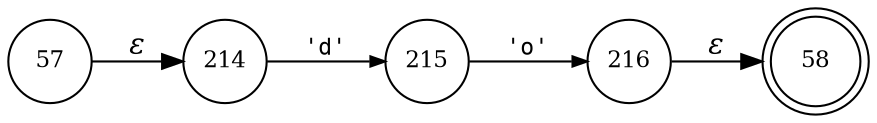 digraph ATN {
rankdir=LR;
s58[fontsize=11, label="58", shape=doublecircle, fixedsize=true, width=.6];
s216[fontsize=11,label="216", shape=circle, fixedsize=true, width=.55, peripheries=1];
s214[fontsize=11,label="214", shape=circle, fixedsize=true, width=.55, peripheries=1];
s57[fontsize=11,label="57", shape=circle, fixedsize=true, width=.55, peripheries=1];
s215[fontsize=11,label="215", shape=circle, fixedsize=true, width=.55, peripheries=1];
s57 -> s214 [fontname="Times-Italic", label="&epsilon;"];
s214 -> s215 [fontsize=11, fontname="Courier", arrowsize=.7, label = "'d'", arrowhead = normal];
s215 -> s216 [fontsize=11, fontname="Courier", arrowsize=.7, label = "'o'", arrowhead = normal];
s216 -> s58 [fontname="Times-Italic", label="&epsilon;"];
}